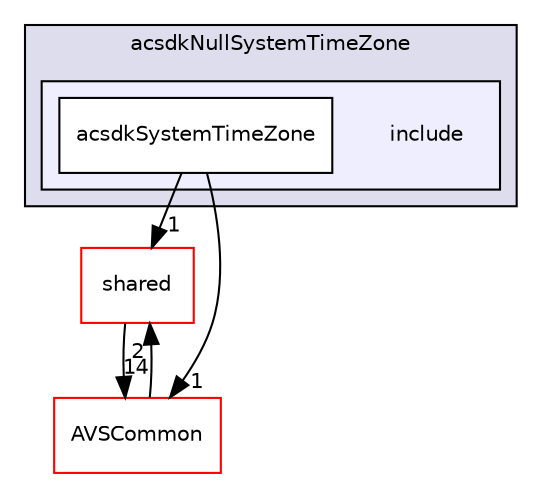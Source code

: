 digraph "/workplace/avs-device-sdk/applications/acsdkNullSystemTimeZone/include" {
  compound=true
  node [ fontsize="10", fontname="Helvetica"];
  edge [ labelfontsize="10", labelfontname="Helvetica"];
  subgraph clusterdir_173ea26d5505b4a0e92ec4de82bbd352 {
    graph [ bgcolor="#ddddee", pencolor="black", label="acsdkNullSystemTimeZone" fontname="Helvetica", fontsize="10", URL="dir_173ea26d5505b4a0e92ec4de82bbd352.html"]
  subgraph clusterdir_28f61108f65dc54eb7eaaff0f0cc7d2d {
    graph [ bgcolor="#eeeeff", pencolor="black", label="" URL="dir_28f61108f65dc54eb7eaaff0f0cc7d2d.html"];
    dir_28f61108f65dc54eb7eaaff0f0cc7d2d [shape=plaintext label="include"];
    dir_31173a50fbccd9f11f4c6b997e875124 [shape=box label="acsdkSystemTimeZone" color="black" fillcolor="white" style="filled" URL="dir_31173a50fbccd9f11f4c6b997e875124.html"];
  }
  }
  dir_9982052f7ce695d12571567315b2fafa [shape=box label="shared" fillcolor="white" style="filled" color="red" URL="dir_9982052f7ce695d12571567315b2fafa.html"];
  dir_13e65effb2bde530b17b3d5eefcd0266 [shape=box label="AVSCommon" fillcolor="white" style="filled" color="red" URL="dir_13e65effb2bde530b17b3d5eefcd0266.html"];
  dir_9982052f7ce695d12571567315b2fafa->dir_13e65effb2bde530b17b3d5eefcd0266 [headlabel="14", labeldistance=1.5 headhref="dir_000549_000017.html"];
  dir_13e65effb2bde530b17b3d5eefcd0266->dir_9982052f7ce695d12571567315b2fafa [headlabel="2", labeldistance=1.5 headhref="dir_000017_000549.html"];
  dir_31173a50fbccd9f11f4c6b997e875124->dir_9982052f7ce695d12571567315b2fafa [headlabel="1", labeldistance=1.5 headhref="dir_000084_000549.html"];
  dir_31173a50fbccd9f11f4c6b997e875124->dir_13e65effb2bde530b17b3d5eefcd0266 [headlabel="1", labeldistance=1.5 headhref="dir_000084_000017.html"];
}
